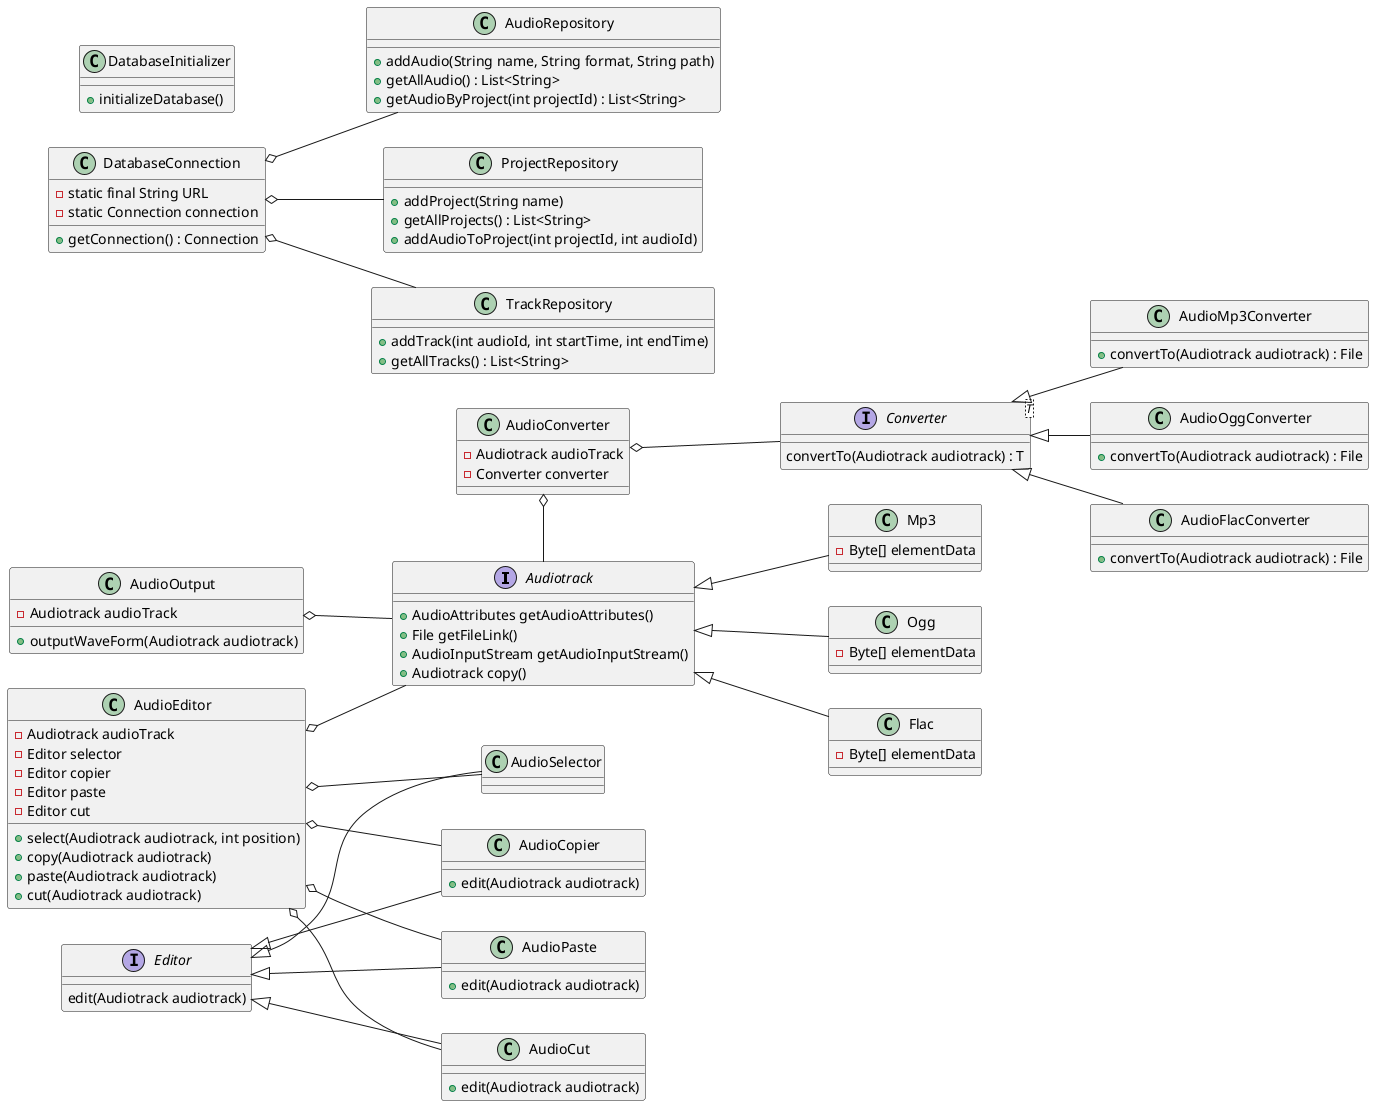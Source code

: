 @startuml
left to right direction


interface Audiotrack {
    +AudioAttributes getAudioAttributes()
    +File getFileLink()
    +AudioInputStream getAudioInputStream()
    +Audiotrack copy()
}

interface Editor {
    edit(Audiotrack audiotrack)
}

interface Converter<T> {
    convertTo(Audiotrack audiotrack) : T
}

class AudioMp3Converter {
    +convertTo(Audiotrack audiotrack) : File
}
class AudioOggConverter {
    +convertTo(Audiotrack audiotrack) : File
}
class AudioFlacConverter {
    +convertTo(Audiotrack audiotrack) : File
}

class AudioEditor {
    -Audiotrack audioTrack
    -Editor selector
    -Editor copier
    -Editor paste
    -Editor cut
    +select(Audiotrack audiotrack, int position)
    +copy(Audiotrack audiotrack)
    +paste(Audiotrack audiotrack)
    +cut(Audiotrack audiotrack)
}

class AudioOutput {
    -Audiotrack audioTrack
    +outputWaveForm(Audiotrack audiotrack)
}

class AudioConverter {
    -Audiotrack audioTrack
    -Converter converter
}

Audiotrack <|-- Mp3
Audiotrack <|-- Ogg
Audiotrack <|-- Flac
Editor <|-- AudioSelector
Editor <|-- AudioCopier
Editor <|-- AudioPaste
Editor <|-- AudioCut
Converter <|-- AudioMp3Converter
Converter <|-- AudioOggConverter
Converter <|-- AudioFlacConverter

AudioEditor o-- Audiotrack
AudioEditor o-- AudioSelector
AudioEditor o-- AudioCopier
AudioEditor o-- AudioPaste
AudioEditor o-- AudioCut

AudioOutput o-- Audiotrack
AudioConverter o- Audiotrack
AudioConverter o-- Converter

class Mp3 {
    -Byte[] elementData
}

class Ogg {
    -Byte[] elementData
}

class Flac {
    -Byte[] elementData
}

class AudioCopier {
    +edit(Audiotrack audiotrack)
}
class AudioPaste {
    +edit(Audiotrack audiotrack)
}
class AudioCut {
    +edit(Audiotrack audiotrack)
}

class DatabaseConnection {
    -static final String URL
    -static Connection connection
    +getConnection() : Connection
}

class DatabaseInitializer {
    +initializeDatabase()
}

class AudioRepository {
    +addAudio(String name, String format, String path)
    +getAllAudio() : List<String>
    +getAudioByProject(int projectId) : List<String>
}

class ProjectRepository {
    +addProject(String name)
    +getAllProjects() : List<String>
    +addAudioToProject(int projectId, int audioId)
}

class TrackRepository {
    +addTrack(int audioId, int startTime, int endTime)
    +getAllTracks() : List<String>
}

DatabaseConnection o-- AudioRepository
DatabaseConnection o-- ProjectRepository
DatabaseConnection o-- TrackRepository

'AudioRepository --> DatabaseConnection
'ProjectRepository --> DatabaseConnection
'TrackRepository --> DatabaseConnection

@enduml
